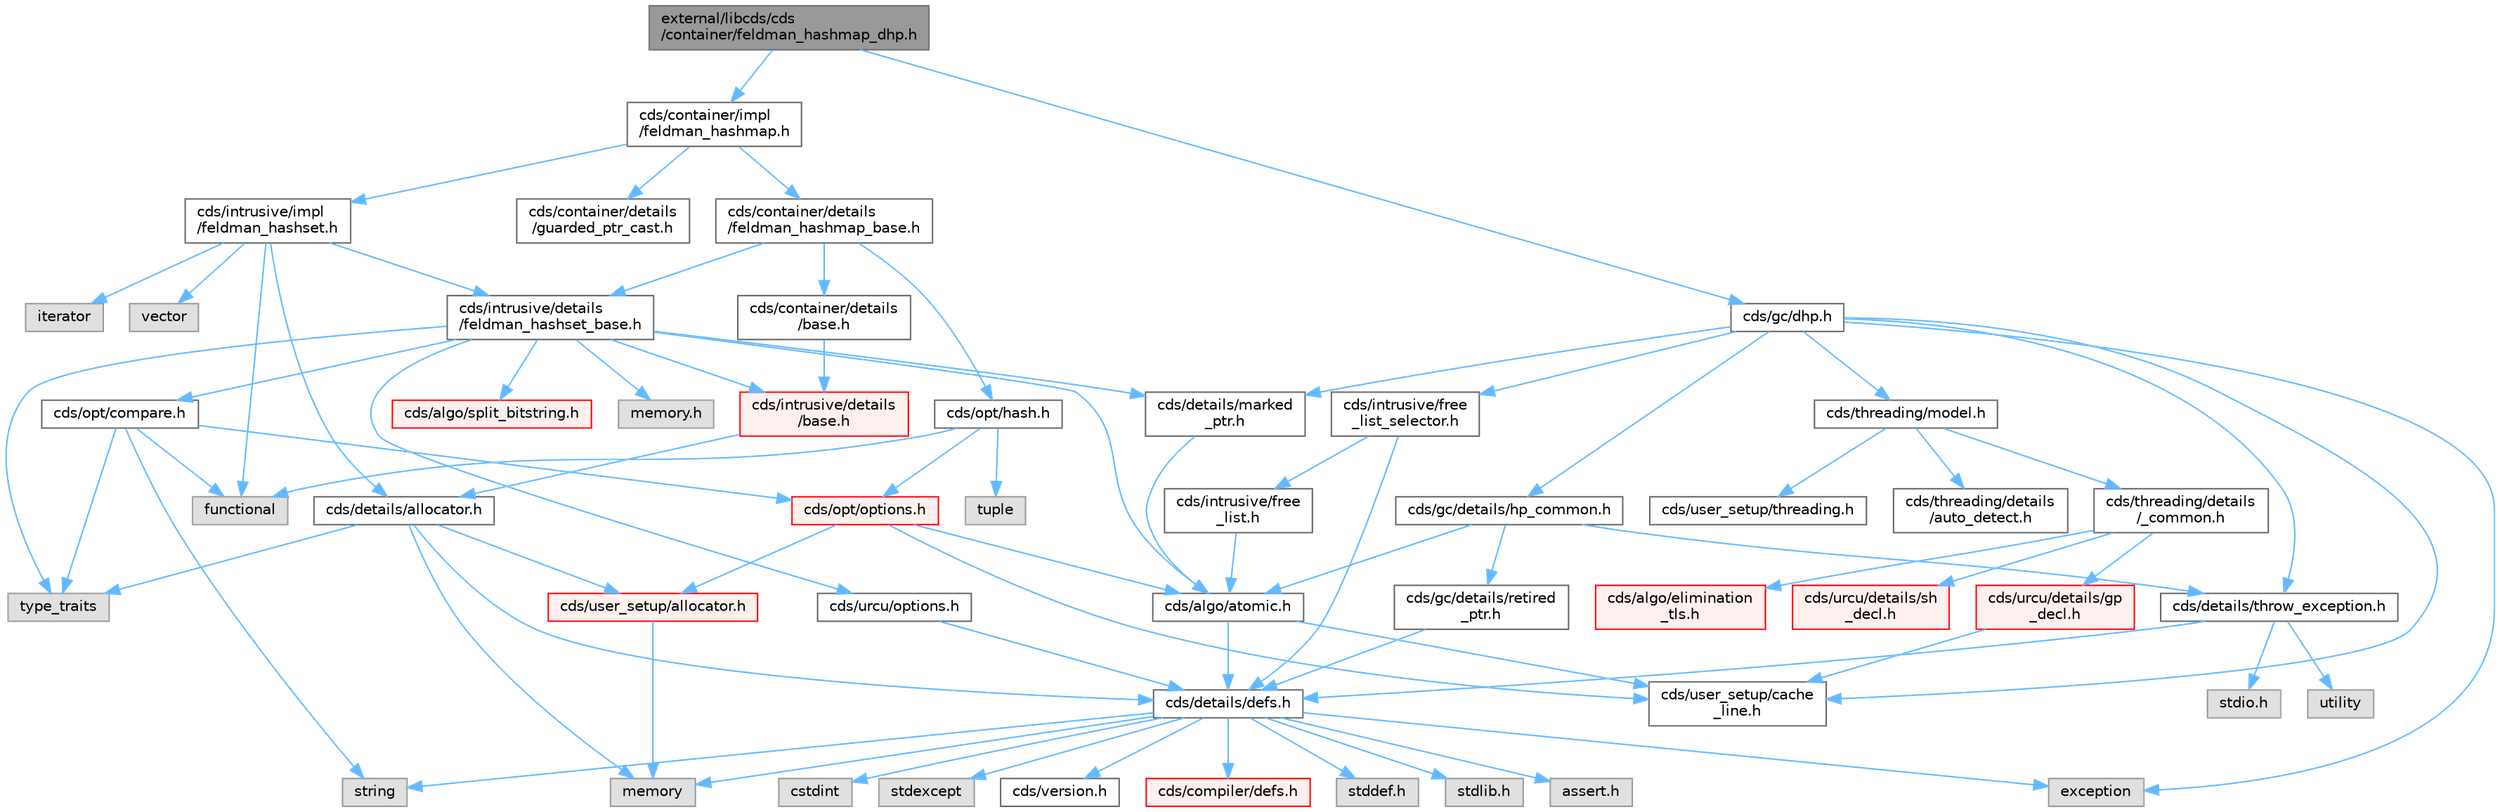 digraph "external/libcds/cds/container/feldman_hashmap_dhp.h"
{
 // LATEX_PDF_SIZE
  bgcolor="transparent";
  edge [fontname=Helvetica,fontsize=10,labelfontname=Helvetica,labelfontsize=10];
  node [fontname=Helvetica,fontsize=10,shape=box,height=0.2,width=0.4];
  Node1 [id="Node000001",label="external/libcds/cds\l/container/feldman_hashmap_dhp.h",height=0.2,width=0.4,color="gray40", fillcolor="grey60", style="filled", fontcolor="black",tooltip=" "];
  Node1 -> Node2 [id="edge77_Node000001_Node000002",color="steelblue1",style="solid",tooltip=" "];
  Node2 [id="Node000002",label="cds/container/impl\l/feldman_hashmap.h",height=0.2,width=0.4,color="grey40", fillcolor="white", style="filled",URL="$feldman__hashmap_8h.html",tooltip=" "];
  Node2 -> Node3 [id="edge78_Node000002_Node000003",color="steelblue1",style="solid",tooltip=" "];
  Node3 [id="Node000003",label="cds/intrusive/impl\l/feldman_hashset.h",height=0.2,width=0.4,color="grey40", fillcolor="white", style="filled",URL="$intrusive_2impl_2feldman__hashset_8h.html",tooltip=" "];
  Node3 -> Node4 [id="edge79_Node000003_Node000004",color="steelblue1",style="solid",tooltip=" "];
  Node4 [id="Node000004",label="functional",height=0.2,width=0.4,color="grey60", fillcolor="#E0E0E0", style="filled",tooltip=" "];
  Node3 -> Node5 [id="edge80_Node000003_Node000005",color="steelblue1",style="solid",tooltip=" "];
  Node5 [id="Node000005",label="iterator",height=0.2,width=0.4,color="grey60", fillcolor="#E0E0E0", style="filled",tooltip=" "];
  Node3 -> Node6 [id="edge81_Node000003_Node000006",color="steelblue1",style="solid",tooltip=" "];
  Node6 [id="Node000006",label="vector",height=0.2,width=0.4,color="grey60", fillcolor="#E0E0E0", style="filled",tooltip=" "];
  Node3 -> Node7 [id="edge82_Node000003_Node000007",color="steelblue1",style="solid",tooltip=" "];
  Node7 [id="Node000007",label="cds/intrusive/details\l/feldman_hashset_base.h",height=0.2,width=0.4,color="grey40", fillcolor="white", style="filled",URL="$intrusive_2details_2feldman__hashset__base_8h.html",tooltip=" "];
  Node7 -> Node8 [id="edge83_Node000007_Node000008",color="steelblue1",style="solid",tooltip=" "];
  Node8 [id="Node000008",label="memory.h",height=0.2,width=0.4,color="grey60", fillcolor="#E0E0E0", style="filled",tooltip=" "];
  Node7 -> Node9 [id="edge84_Node000007_Node000009",color="steelblue1",style="solid",tooltip=" "];
  Node9 [id="Node000009",label="type_traits",height=0.2,width=0.4,color="grey60", fillcolor="#E0E0E0", style="filled",tooltip=" "];
  Node7 -> Node10 [id="edge85_Node000007_Node000010",color="steelblue1",style="solid",tooltip=" "];
  Node10 [id="Node000010",label="cds/intrusive/details\l/base.h",height=0.2,width=0.4,color="red", fillcolor="#FFF0F0", style="filled",URL="$external_2libcds_2cds_2intrusive_2details_2base_8h.html",tooltip=" "];
  Node10 -> Node46 [id="edge86_Node000010_Node000046",color="steelblue1",style="solid",tooltip=" "];
  Node46 [id="Node000046",label="cds/details/allocator.h",height=0.2,width=0.4,color="grey40", fillcolor="white", style="filled",URL="$external_2libcds_2cds_2details_2allocator_8h.html",tooltip=" "];
  Node46 -> Node9 [id="edge87_Node000046_Node000009",color="steelblue1",style="solid",tooltip=" "];
  Node46 -> Node24 [id="edge88_Node000046_Node000024",color="steelblue1",style="solid",tooltip=" "];
  Node24 [id="Node000024",label="memory",height=0.2,width=0.4,color="grey60", fillcolor="#E0E0E0", style="filled",tooltip=" "];
  Node46 -> Node16 [id="edge89_Node000046_Node000016",color="steelblue1",style="solid",tooltip=" "];
  Node16 [id="Node000016",label="cds/details/defs.h",height=0.2,width=0.4,color="grey40", fillcolor="white", style="filled",URL="$details_2defs_8h.html",tooltip=" "];
  Node16 -> Node17 [id="edge90_Node000016_Node000017",color="steelblue1",style="solid",tooltip=" "];
  Node17 [id="Node000017",label="stddef.h",height=0.2,width=0.4,color="grey60", fillcolor="#E0E0E0", style="filled",tooltip=" "];
  Node16 -> Node18 [id="edge91_Node000016_Node000018",color="steelblue1",style="solid",tooltip=" "];
  Node18 [id="Node000018",label="stdlib.h",height=0.2,width=0.4,color="grey60", fillcolor="#E0E0E0", style="filled",tooltip=" "];
  Node16 -> Node19 [id="edge92_Node000016_Node000019",color="steelblue1",style="solid",tooltip=" "];
  Node19 [id="Node000019",label="assert.h",height=0.2,width=0.4,color="grey60", fillcolor="#E0E0E0", style="filled",tooltip=" "];
  Node16 -> Node20 [id="edge93_Node000016_Node000020",color="steelblue1",style="solid",tooltip=" "];
  Node20 [id="Node000020",label="cstdint",height=0.2,width=0.4,color="grey60", fillcolor="#E0E0E0", style="filled",tooltip=" "];
  Node16 -> Node21 [id="edge94_Node000016_Node000021",color="steelblue1",style="solid",tooltip=" "];
  Node21 [id="Node000021",label="exception",height=0.2,width=0.4,color="grey60", fillcolor="#E0E0E0", style="filled",tooltip=" "];
  Node16 -> Node22 [id="edge95_Node000016_Node000022",color="steelblue1",style="solid",tooltip=" "];
  Node22 [id="Node000022",label="stdexcept",height=0.2,width=0.4,color="grey60", fillcolor="#E0E0E0", style="filled",tooltip=" "];
  Node16 -> Node23 [id="edge96_Node000016_Node000023",color="steelblue1",style="solid",tooltip=" "];
  Node23 [id="Node000023",label="string",height=0.2,width=0.4,color="grey60", fillcolor="#E0E0E0", style="filled",tooltip=" "];
  Node16 -> Node24 [id="edge97_Node000016_Node000024",color="steelblue1",style="solid",tooltip=" "];
  Node16 -> Node25 [id="edge98_Node000016_Node000025",color="steelblue1",style="solid",tooltip=" "];
  Node25 [id="Node000025",label="cds/version.h",height=0.2,width=0.4,color="grey40", fillcolor="white", style="filled",URL="$external_2libcds_2cds_2version_8h.html",tooltip=" "];
  Node16 -> Node26 [id="edge99_Node000016_Node000026",color="steelblue1",style="solid",tooltip=" "];
  Node26 [id="Node000026",label="cds/compiler/defs.h",height=0.2,width=0.4,color="red", fillcolor="#FFF0F0", style="filled",URL="$compiler_2defs_8h.html",tooltip=" "];
  Node46 -> Node29 [id="edge100_Node000046_Node000029",color="steelblue1",style="solid",tooltip=" "];
  Node29 [id="Node000029",label="cds/user_setup/allocator.h",height=0.2,width=0.4,color="red", fillcolor="#FFF0F0", style="filled",URL="$external_2libcds_2cds_2user__setup_2allocator_8h.html",tooltip="Default implementation of allocator classes."];
  Node29 -> Node24 [id="edge101_Node000029_Node000024",color="steelblue1",style="solid",tooltip=" "];
  Node7 -> Node51 [id="edge102_Node000007_Node000051",color="steelblue1",style="solid",tooltip=" "];
  Node51 [id="Node000051",label="cds/opt/compare.h",height=0.2,width=0.4,color="grey40", fillcolor="white", style="filled",URL="$external_2libcds_2cds_2opt_2compare_8h.html",tooltip=" "];
  Node51 -> Node9 [id="edge103_Node000051_Node000009",color="steelblue1",style="solid",tooltip=" "];
  Node51 -> Node4 [id="edge104_Node000051_Node000004",color="steelblue1",style="solid",tooltip=" "];
  Node51 -> Node23 [id="edge105_Node000051_Node000023",color="steelblue1",style="solid",tooltip=" "];
  Node51 -> Node13 [id="edge106_Node000051_Node000013",color="steelblue1",style="solid",tooltip=" "];
  Node13 [id="Node000013",label="cds/opt/options.h",height=0.2,width=0.4,color="red", fillcolor="#FFF0F0", style="filled",URL="$opt_2options_8h.html",tooltip=" "];
  Node13 -> Node29 [id="edge107_Node000013_Node000029",color="steelblue1",style="solid",tooltip=" "];
  Node13 -> Node44 [id="edge108_Node000013_Node000044",color="steelblue1",style="solid",tooltip=" "];
  Node44 [id="Node000044",label="cds/user_setup/cache\l_line.h",height=0.2,width=0.4,color="grey40", fillcolor="white", style="filled",URL="$cache__line_8h.html",tooltip="Cache-line size definition"];
  Node13 -> Node45 [id="edge109_Node000013_Node000045",color="steelblue1",style="solid",tooltip=" "];
  Node45 [id="Node000045",label="cds/algo/atomic.h",height=0.2,width=0.4,color="grey40", fillcolor="white", style="filled",URL="$external_2libcds_2cds_2algo_2atomic_8h.html",tooltip=" "];
  Node45 -> Node16 [id="edge110_Node000045_Node000016",color="steelblue1",style="solid",tooltip=" "];
  Node45 -> Node44 [id="edge111_Node000045_Node000044",color="steelblue1",style="solid",tooltip=" "];
  Node7 -> Node45 [id="edge112_Node000007_Node000045",color="steelblue1",style="solid",tooltip=" "];
  Node7 -> Node52 [id="edge113_Node000007_Node000052",color="steelblue1",style="solid",tooltip=" "];
  Node52 [id="Node000052",label="cds/algo/split_bitstring.h",height=0.2,width=0.4,color="red", fillcolor="#FFF0F0", style="filled",URL="$split__bitstring_8h.html",tooltip=" "];
  Node7 -> Node54 [id="edge114_Node000007_Node000054",color="steelblue1",style="solid",tooltip=" "];
  Node54 [id="Node000054",label="cds/details/marked\l_ptr.h",height=0.2,width=0.4,color="grey40", fillcolor="white", style="filled",URL="$marked__ptr_8h.html",tooltip=" "];
  Node54 -> Node45 [id="edge115_Node000054_Node000045",color="steelblue1",style="solid",tooltip=" "];
  Node7 -> Node55 [id="edge116_Node000007_Node000055",color="steelblue1",style="solid",tooltip=" "];
  Node55 [id="Node000055",label="cds/urcu/options.h",height=0.2,width=0.4,color="grey40", fillcolor="white", style="filled",URL="$urcu_2options_8h.html",tooltip=" "];
  Node55 -> Node16 [id="edge117_Node000055_Node000016",color="steelblue1",style="solid",tooltip=" "];
  Node3 -> Node46 [id="edge118_Node000003_Node000046",color="steelblue1",style="solid",tooltip=" "];
  Node2 -> Node56 [id="edge119_Node000002_Node000056",color="steelblue1",style="solid",tooltip=" "];
  Node56 [id="Node000056",label="cds/container/details\l/feldman_hashmap_base.h",height=0.2,width=0.4,color="grey40", fillcolor="white", style="filled",URL="$feldman__hashmap__base_8h.html",tooltip=" "];
  Node56 -> Node7 [id="edge120_Node000056_Node000007",color="steelblue1",style="solid",tooltip=" "];
  Node56 -> Node57 [id="edge121_Node000056_Node000057",color="steelblue1",style="solid",tooltip=" "];
  Node57 [id="Node000057",label="cds/container/details\l/base.h",height=0.2,width=0.4,color="grey40", fillcolor="white", style="filled",URL="$external_2libcds_2cds_2container_2details_2base_8h.html",tooltip=" "];
  Node57 -> Node10 [id="edge122_Node000057_Node000010",color="steelblue1",style="solid",tooltip=" "];
  Node56 -> Node58 [id="edge123_Node000056_Node000058",color="steelblue1",style="solid",tooltip=" "];
  Node58 [id="Node000058",label="cds/opt/hash.h",height=0.2,width=0.4,color="grey40", fillcolor="white", style="filled",URL="$external_2libcds_2cds_2opt_2hash_8h.html",tooltip=" "];
  Node58 -> Node59 [id="edge124_Node000058_Node000059",color="steelblue1",style="solid",tooltip=" "];
  Node59 [id="Node000059",label="tuple",height=0.2,width=0.4,color="grey60", fillcolor="#E0E0E0", style="filled",tooltip=" "];
  Node58 -> Node4 [id="edge125_Node000058_Node000004",color="steelblue1",style="solid",tooltip=" "];
  Node58 -> Node13 [id="edge126_Node000058_Node000013",color="steelblue1",style="solid",tooltip=" "];
  Node2 -> Node60 [id="edge127_Node000002_Node000060",color="steelblue1",style="solid",tooltip=" "];
  Node60 [id="Node000060",label="cds/container/details\l/guarded_ptr_cast.h",height=0.2,width=0.4,color="grey40", fillcolor="white", style="filled",URL="$guarded__ptr__cast_8h.html",tooltip=" "];
  Node1 -> Node61 [id="edge128_Node000001_Node000061",color="steelblue1",style="solid",tooltip=" "];
  Node61 [id="Node000061",label="cds/gc/dhp.h",height=0.2,width=0.4,color="grey40", fillcolor="white", style="filled",URL="$dhp_8h.html",tooltip=" "];
  Node61 -> Node21 [id="edge129_Node000061_Node000021",color="steelblue1",style="solid",tooltip=" "];
  Node61 -> Node62 [id="edge130_Node000061_Node000062",color="steelblue1",style="solid",tooltip=" "];
  Node62 [id="Node000062",label="cds/gc/details/hp_common.h",height=0.2,width=0.4,color="grey40", fillcolor="white", style="filled",URL="$hp__common_8h.html",tooltip=" "];
  Node62 -> Node45 [id="edge131_Node000062_Node000045",color="steelblue1",style="solid",tooltip=" "];
  Node62 -> Node63 [id="edge132_Node000062_Node000063",color="steelblue1",style="solid",tooltip=" "];
  Node63 [id="Node000063",label="cds/gc/details/retired\l_ptr.h",height=0.2,width=0.4,color="grey40", fillcolor="white", style="filled",URL="$retired__ptr_8h.html",tooltip=" "];
  Node63 -> Node16 [id="edge133_Node000063_Node000016",color="steelblue1",style="solid",tooltip=" "];
  Node62 -> Node41 [id="edge134_Node000062_Node000041",color="steelblue1",style="solid",tooltip=" "];
  Node41 [id="Node000041",label="cds/details/throw_exception.h",height=0.2,width=0.4,color="grey40", fillcolor="white", style="filled",URL="$throw__exception_8h.html",tooltip=" "];
  Node41 -> Node16 [id="edge135_Node000041_Node000016",color="steelblue1",style="solid",tooltip=" "];
  Node41 -> Node42 [id="edge136_Node000041_Node000042",color="steelblue1",style="solid",tooltip=" "];
  Node42 [id="Node000042",label="stdio.h",height=0.2,width=0.4,color="grey60", fillcolor="#E0E0E0", style="filled",tooltip=" "];
  Node41 -> Node43 [id="edge137_Node000041_Node000043",color="steelblue1",style="solid",tooltip=" "];
  Node43 [id="Node000043",label="utility",height=0.2,width=0.4,color="grey60", fillcolor="#E0E0E0", style="filled",tooltip=" "];
  Node61 -> Node64 [id="edge138_Node000061_Node000064",color="steelblue1",style="solid",tooltip=" "];
  Node64 [id="Node000064",label="cds/threading/model.h",height=0.2,width=0.4,color="grey40", fillcolor="white", style="filled",URL="$model_8h.html",tooltip=" "];
  Node64 -> Node65 [id="edge139_Node000064_Node000065",color="steelblue1",style="solid",tooltip=" "];
  Node65 [id="Node000065",label="cds/threading/details\l/_common.h",height=0.2,width=0.4,color="grey40", fillcolor="white", style="filled",URL="$__common_8h.html",tooltip=" "];
  Node65 -> Node66 [id="edge140_Node000065_Node000066",color="steelblue1",style="solid",tooltip=" "];
  Node66 [id="Node000066",label="cds/urcu/details/gp\l_decl.h",height=0.2,width=0.4,color="red", fillcolor="#FFF0F0", style="filled",URL="$gp__decl_8h.html",tooltip=" "];
  Node66 -> Node44 [id="edge141_Node000066_Node000044",color="steelblue1",style="solid",tooltip=" "];
  Node65 -> Node71 [id="edge142_Node000065_Node000071",color="steelblue1",style="solid",tooltip=" "];
  Node71 [id="Node000071",label="cds/urcu/details/sh\l_decl.h",height=0.2,width=0.4,color="red", fillcolor="#FFF0F0", style="filled",URL="$sh__decl_8h.html",tooltip=" "];
  Node65 -> Node72 [id="edge143_Node000065_Node000072",color="steelblue1",style="solid",tooltip=" "];
  Node72 [id="Node000072",label="cds/algo/elimination\l_tls.h",height=0.2,width=0.4,color="red", fillcolor="#FFF0F0", style="filled",URL="$elimination__tls_8h.html",tooltip=" "];
  Node64 -> Node73 [id="edge144_Node000064_Node000073",color="steelblue1",style="solid",tooltip=" "];
  Node73 [id="Node000073",label="cds/user_setup/threading.h",height=0.2,width=0.4,color="grey40", fillcolor="white", style="filled",URL="$external_2libcds_2cds_2user__setup_2threading_8h.html",tooltip=" "];
  Node64 -> Node74 [id="edge145_Node000064_Node000074",color="steelblue1",style="solid",tooltip=" "];
  Node74 [id="Node000074",label="cds/threading/details\l/auto_detect.h",height=0.2,width=0.4,color="grey40", fillcolor="white", style="filled",URL="$auto__detect_8h.html",tooltip=" "];
  Node61 -> Node75 [id="edge146_Node000061_Node000075",color="steelblue1",style="solid",tooltip=" "];
  Node75 [id="Node000075",label="cds/intrusive/free\l_list_selector.h",height=0.2,width=0.4,color="grey40", fillcolor="white", style="filled",URL="$free__list__selector_8h.html",tooltip=" "];
  Node75 -> Node16 [id="edge147_Node000075_Node000016",color="steelblue1",style="solid",tooltip=" "];
  Node75 -> Node76 [id="edge148_Node000075_Node000076",color="steelblue1",style="solid",tooltip=" "];
  Node76 [id="Node000076",label="cds/intrusive/free\l_list.h",height=0.2,width=0.4,color="grey40", fillcolor="white", style="filled",URL="$free__list_8h.html",tooltip=" "];
  Node76 -> Node45 [id="edge149_Node000076_Node000045",color="steelblue1",style="solid",tooltip=" "];
  Node61 -> Node41 [id="edge150_Node000061_Node000041",color="steelblue1",style="solid",tooltip=" "];
  Node61 -> Node54 [id="edge151_Node000061_Node000054",color="steelblue1",style="solid",tooltip=" "];
  Node61 -> Node44 [id="edge152_Node000061_Node000044",color="steelblue1",style="solid",tooltip=" "];
}
